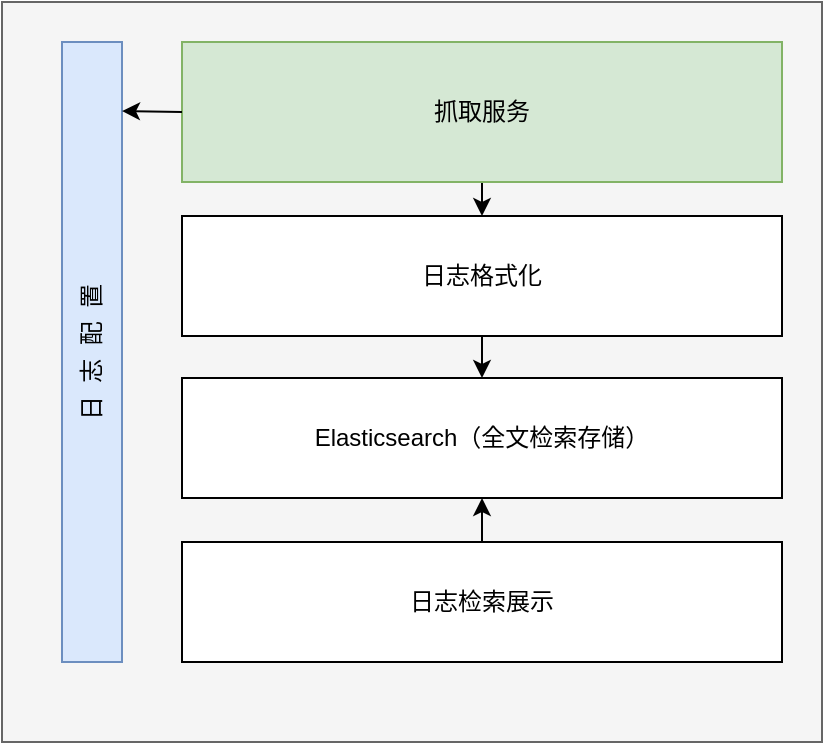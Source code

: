 <mxfile pages="1" version="11.2.8" type="github"><diagram id="l-ope9uT7kFG8FJcWtZM" name="第 1 页"><mxGraphModel dx="1335" dy="784" grid="1" gridSize="10" guides="1" tooltips="1" connect="1" arrows="1" fold="1" page="1" pageScale="1" pageWidth="827" pageHeight="1169" math="0" shadow="0"><root><mxCell id="0"/><mxCell id="1" parent="0"/><mxCell id="dSWe1a2Ntmv2OW1VaZHj-3" value="" style="rounded=0;whiteSpace=wrap;html=1;fillColor=#f5f5f5;strokeColor=#666666;fontColor=#333333;" vertex="1" parent="1"><mxGeometry x="210" y="120" width="410" height="370" as="geometry"/></mxCell><mxCell id="dSWe1a2Ntmv2OW1VaZHj-4" value="日&amp;nbsp; 志&amp;nbsp; 配&amp;nbsp; 置" style="rounded=0;whiteSpace=wrap;html=1;fillColor=#dae8fc;strokeColor=#6c8ebf;horizontal=0;align=center;verticalAlign=middle;" vertex="1" parent="1"><mxGeometry x="240" y="140" width="30" height="310" as="geometry"/></mxCell><mxCell id="dSWe1a2Ntmv2OW1VaZHj-14" style="edgeStyle=orthogonalEdgeStyle;rounded=0;orthogonalLoop=1;jettySize=auto;html=1;exitX=0.5;exitY=1;exitDx=0;exitDy=0;entryX=0.5;entryY=0;entryDx=0;entryDy=0;" edge="1" parent="1" source="dSWe1a2Ntmv2OW1VaZHj-5" target="dSWe1a2Ntmv2OW1VaZHj-11"><mxGeometry relative="1" as="geometry"/></mxCell><mxCell id="dSWe1a2Ntmv2OW1VaZHj-5" value="抓取服务" style="rounded=0;whiteSpace=wrap;html=1;align=center;fillColor=#d5e8d4;strokeColor=#82b366;" vertex="1" parent="1"><mxGeometry x="300" y="140" width="300" height="70" as="geometry"/></mxCell><mxCell id="dSWe1a2Ntmv2OW1VaZHj-10" value="" style="endArrow=classic;html=1;" edge="1" parent="1"><mxGeometry width="50" height="50" relative="1" as="geometry"><mxPoint x="300" y="175" as="sourcePoint"/><mxPoint x="270" y="174.5" as="targetPoint"/></mxGeometry></mxCell><mxCell id="dSWe1a2Ntmv2OW1VaZHj-15" style="edgeStyle=orthogonalEdgeStyle;rounded=0;orthogonalLoop=1;jettySize=auto;html=1;exitX=0.5;exitY=1;exitDx=0;exitDy=0;" edge="1" parent="1" source="dSWe1a2Ntmv2OW1VaZHj-11" target="dSWe1a2Ntmv2OW1VaZHj-12"><mxGeometry relative="1" as="geometry"/></mxCell><mxCell id="dSWe1a2Ntmv2OW1VaZHj-11" value="日志格式化" style="rounded=0;whiteSpace=wrap;html=1;align=center;" vertex="1" parent="1"><mxGeometry x="300" y="227" width="300" height="60" as="geometry"/></mxCell><mxCell id="dSWe1a2Ntmv2OW1VaZHj-12" value="Elasticsearch（全文检索存储）" style="rounded=0;whiteSpace=wrap;html=1;align=center;" vertex="1" parent="1"><mxGeometry x="300" y="308" width="300" height="60" as="geometry"/></mxCell><mxCell id="dSWe1a2Ntmv2OW1VaZHj-16" style="edgeStyle=orthogonalEdgeStyle;rounded=0;orthogonalLoop=1;jettySize=auto;html=1;" edge="1" parent="1" source="dSWe1a2Ntmv2OW1VaZHj-13" target="dSWe1a2Ntmv2OW1VaZHj-12"><mxGeometry relative="1" as="geometry"/></mxCell><mxCell id="dSWe1a2Ntmv2OW1VaZHj-13" value="日志检索展示" style="rounded=0;whiteSpace=wrap;html=1;align=center;" vertex="1" parent="1"><mxGeometry x="300" y="390" width="300" height="60" as="geometry"/></mxCell></root></mxGraphModel></diagram></mxfile>